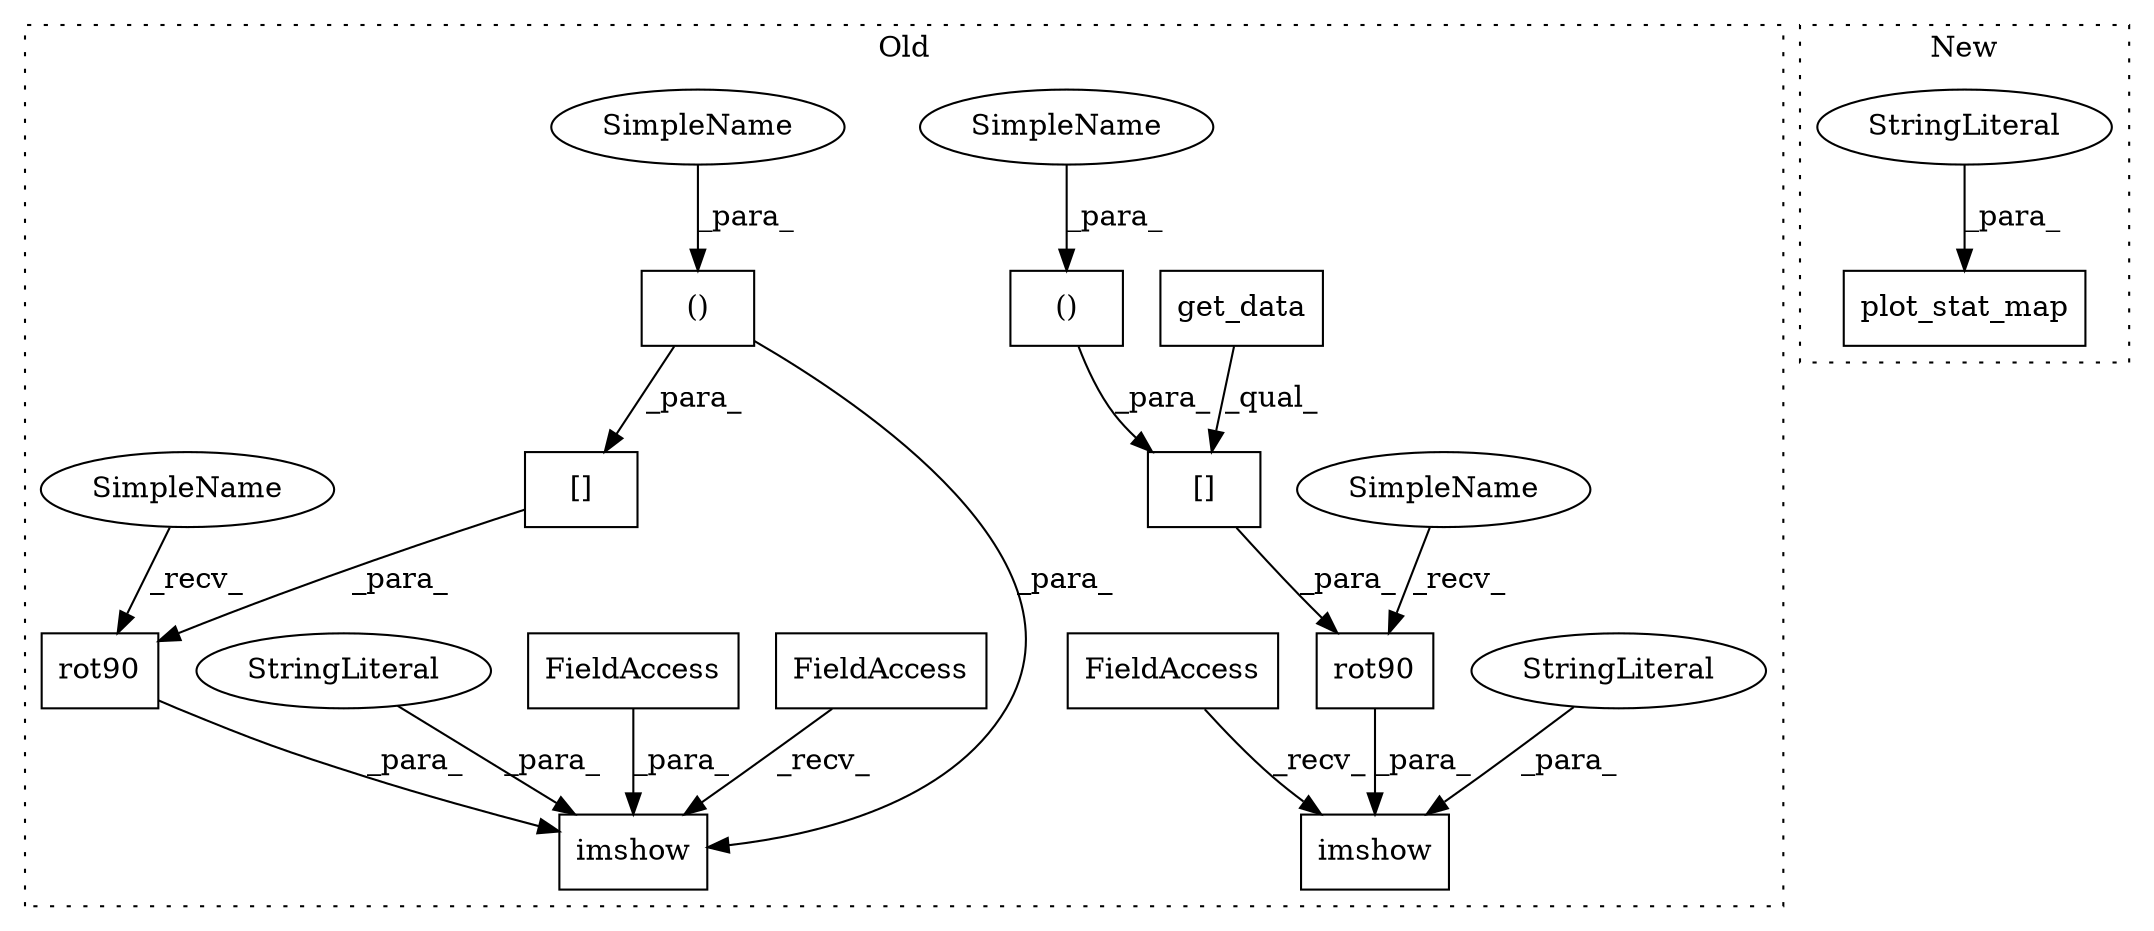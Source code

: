 digraph G {
subgraph cluster0 {
1 [label="get_data" a="32" s="2433" l="10" shape="box"];
3 [label="[]" a="2" s="2601,2651" l="15,2" shape="box"];
4 [label="()" a="106" s="2616" l="35" shape="box"];
5 [label="imshow" a="32" s="2582,2690" l="7,1" shape="box"];
6 [label="rot90" a="32" s="2595,2653" l="6,1" shape="box"];
7 [label="rot90" a="32" s="3175,3228" l="6,1" shape="box"];
8 [label="()" a="106" s="3191" l="35" shape="box"];
9 [label="imshow" a="32" s="3162,3264" l="7,1" shape="box"];
10 [label="FieldAccess" a="22" s="2564" l="10" shape="box"];
11 [label="FieldAccess" a="22" s="3144" l="10" shape="box"];
12 [label="FieldAccess" a="22" s="3240" l="10" shape="box"];
13 [label="[]" a="2" s="3181,3226" l="10,2" shape="box"];
14 [label="StringLiteral" a="45" s="3230" l="9" shape="ellipse"];
15 [label="StringLiteral" a="45" s="2655" l="9" shape="ellipse"];
17 [label="SimpleName" a="42" s="3214" l="12" shape="ellipse"];
18 [label="SimpleName" a="42" s="2639" l="12" shape="ellipse"];
19 [label="SimpleName" a="42" s="2589" l="5" shape="ellipse"];
20 [label="SimpleName" a="42" s="3169" l="5" shape="ellipse"];
label = "Old";
style="dotted";
}
subgraph cluster1 {
2 [label="plot_stat_map" a="32" s="2459,2579" l="14,1" shape="box"];
16 [label="StringLiteral" a="45" s="2547" l="13" shape="ellipse"];
label = "New";
style="dotted";
}
1 -> 3 [label="_qual_"];
3 -> 6 [label="_para_"];
4 -> 3 [label="_para_"];
6 -> 5 [label="_para_"];
7 -> 9 [label="_para_"];
8 -> 9 [label="_para_"];
8 -> 13 [label="_para_"];
10 -> 5 [label="_recv_"];
11 -> 9 [label="_recv_"];
12 -> 9 [label="_para_"];
13 -> 7 [label="_para_"];
14 -> 9 [label="_para_"];
15 -> 5 [label="_para_"];
16 -> 2 [label="_para_"];
17 -> 8 [label="_para_"];
18 -> 4 [label="_para_"];
19 -> 6 [label="_recv_"];
20 -> 7 [label="_recv_"];
}